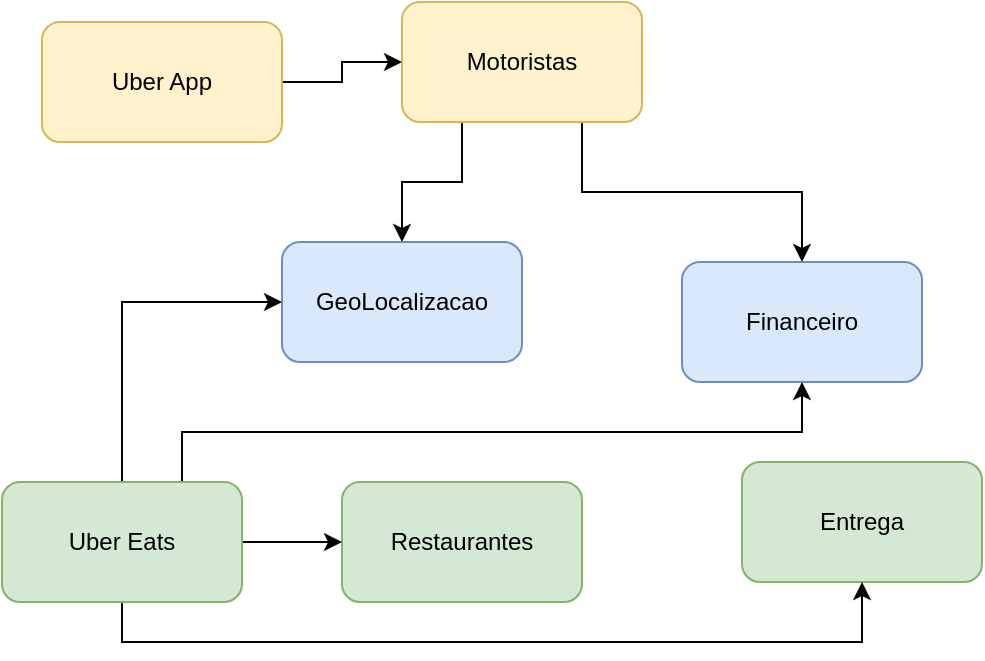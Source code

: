 <mxfile version="12.9.5" type="device"><diagram id="re9DdQGbi68f_dFMHVkX" name="Page-1"><mxGraphModel dx="868" dy="497" grid="1" gridSize="10" guides="1" tooltips="1" connect="1" arrows="1" fold="1" page="1" pageScale="1" pageWidth="850" pageHeight="1100" math="0" shadow="0"><root><mxCell id="0"/><mxCell id="1" parent="0"/><mxCell id="Q19IZ4fQ-8Fob2NqqLGE-1" value="GeoLocalizacao" style="rounded=1;whiteSpace=wrap;html=1;fillColor=#dae8fc;strokeColor=#6c8ebf;" vertex="1" parent="1"><mxGeometry x="150" y="130" width="120" height="60" as="geometry"/></mxCell><mxCell id="Q19IZ4fQ-8Fob2NqqLGE-2" value="Financeiro" style="rounded=1;whiteSpace=wrap;html=1;fillColor=#dae8fc;strokeColor=#6c8ebf;" vertex="1" parent="1"><mxGeometry x="350" y="140" width="120" height="60" as="geometry"/></mxCell><mxCell id="Q19IZ4fQ-8Fob2NqqLGE-4" style="edgeStyle=orthogonalEdgeStyle;rounded=0;orthogonalLoop=1;jettySize=auto;html=1;exitX=0.25;exitY=1;exitDx=0;exitDy=0;" edge="1" parent="1" source="Q19IZ4fQ-8Fob2NqqLGE-3" target="Q19IZ4fQ-8Fob2NqqLGE-1"><mxGeometry relative="1" as="geometry"/></mxCell><mxCell id="Q19IZ4fQ-8Fob2NqqLGE-5" style="edgeStyle=orthogonalEdgeStyle;rounded=0;orthogonalLoop=1;jettySize=auto;html=1;exitX=0.75;exitY=1;exitDx=0;exitDy=0;" edge="1" parent="1" source="Q19IZ4fQ-8Fob2NqqLGE-3" target="Q19IZ4fQ-8Fob2NqqLGE-2"><mxGeometry relative="1" as="geometry"/></mxCell><mxCell id="Q19IZ4fQ-8Fob2NqqLGE-3" value="Motoristas" style="rounded=1;whiteSpace=wrap;html=1;fillColor=#fff2cc;strokeColor=#d6b656;" vertex="1" parent="1"><mxGeometry x="210" y="10" width="120" height="60" as="geometry"/></mxCell><mxCell id="Q19IZ4fQ-8Fob2NqqLGE-7" style="edgeStyle=orthogonalEdgeStyle;rounded=0;orthogonalLoop=1;jettySize=auto;html=1;exitX=1;exitY=0.5;exitDx=0;exitDy=0;" edge="1" parent="1" source="Q19IZ4fQ-8Fob2NqqLGE-6" target="Q19IZ4fQ-8Fob2NqqLGE-3"><mxGeometry relative="1" as="geometry"/></mxCell><mxCell id="Q19IZ4fQ-8Fob2NqqLGE-6" value="Uber App" style="rounded=1;whiteSpace=wrap;html=1;fillColor=#fff2cc;strokeColor=#d6b656;" vertex="1" parent="1"><mxGeometry x="30" y="20" width="120" height="60" as="geometry"/></mxCell><mxCell id="Q19IZ4fQ-8Fob2NqqLGE-8" value="Restaurantes" style="rounded=1;whiteSpace=wrap;html=1;fillColor=#d5e8d4;strokeColor=#82b366;" vertex="1" parent="1"><mxGeometry x="180" y="250" width="120" height="60" as="geometry"/></mxCell><mxCell id="Q19IZ4fQ-8Fob2NqqLGE-9" value="Entrega" style="rounded=1;whiteSpace=wrap;html=1;fillColor=#d5e8d4;strokeColor=#82b366;" vertex="1" parent="1"><mxGeometry x="380" y="240" width="120" height="60" as="geometry"/></mxCell><mxCell id="Q19IZ4fQ-8Fob2NqqLGE-11" style="edgeStyle=orthogonalEdgeStyle;rounded=0;orthogonalLoop=1;jettySize=auto;html=1;exitX=0.5;exitY=0;exitDx=0;exitDy=0;entryX=0;entryY=0.5;entryDx=0;entryDy=0;" edge="1" parent="1" source="Q19IZ4fQ-8Fob2NqqLGE-10" target="Q19IZ4fQ-8Fob2NqqLGE-1"><mxGeometry relative="1" as="geometry"/></mxCell><mxCell id="Q19IZ4fQ-8Fob2NqqLGE-12" style="edgeStyle=orthogonalEdgeStyle;rounded=0;orthogonalLoop=1;jettySize=auto;html=1;exitX=1;exitY=0.5;exitDx=0;exitDy=0;entryX=0;entryY=0.5;entryDx=0;entryDy=0;" edge="1" parent="1" source="Q19IZ4fQ-8Fob2NqqLGE-10" target="Q19IZ4fQ-8Fob2NqqLGE-8"><mxGeometry relative="1" as="geometry"/></mxCell><mxCell id="Q19IZ4fQ-8Fob2NqqLGE-13" style="edgeStyle=orthogonalEdgeStyle;rounded=0;orthogonalLoop=1;jettySize=auto;html=1;exitX=0.5;exitY=1;exitDx=0;exitDy=0;entryX=0.5;entryY=1;entryDx=0;entryDy=0;" edge="1" parent="1" source="Q19IZ4fQ-8Fob2NqqLGE-10" target="Q19IZ4fQ-8Fob2NqqLGE-9"><mxGeometry relative="1" as="geometry"/></mxCell><mxCell id="Q19IZ4fQ-8Fob2NqqLGE-14" style="edgeStyle=orthogonalEdgeStyle;rounded=0;orthogonalLoop=1;jettySize=auto;html=1;exitX=0.75;exitY=0;exitDx=0;exitDy=0;entryX=0.5;entryY=1;entryDx=0;entryDy=0;" edge="1" parent="1" source="Q19IZ4fQ-8Fob2NqqLGE-10" target="Q19IZ4fQ-8Fob2NqqLGE-2"><mxGeometry relative="1" as="geometry"/></mxCell><mxCell id="Q19IZ4fQ-8Fob2NqqLGE-10" value="Uber Eats" style="rounded=1;whiteSpace=wrap;html=1;fillColor=#d5e8d4;strokeColor=#82b366;" vertex="1" parent="1"><mxGeometry x="10" y="250" width="120" height="60" as="geometry"/></mxCell></root></mxGraphModel></diagram></mxfile>
